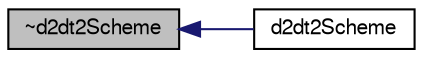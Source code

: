 digraph "~d2dt2Scheme"
{
  bgcolor="transparent";
  edge [fontname="FreeSans",fontsize="10",labelfontname="FreeSans",labelfontsize="10"];
  node [fontname="FreeSans",fontsize="10",shape=record];
  rankdir="LR";
  Node56 [label="~d2dt2Scheme",height=0.2,width=0.4,color="black", fillcolor="grey75", style="filled", fontcolor="black"];
  Node56 -> Node57 [dir="back",color="midnightblue",fontsize="10",style="solid",fontname="FreeSans"];
  Node57 [label="d2dt2Scheme",height=0.2,width=0.4,color="black",URL="$a22454.html#a1d2b7b3ae17391c66899dd8bd92a5eb0",tooltip="Construct from mesh and Istream. "];
}
